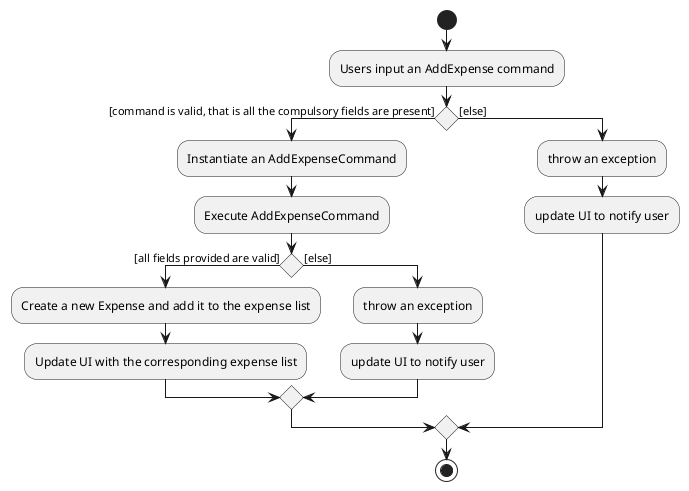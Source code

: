 @startuml
start
:Users input an AddExpense command;

'Since the beta syntax does not support placing the condition outside the
'diamond we place it as the true branch instead.

if () then ([command is valid, that is all the compulsory fields are present])
    :Instantiate an AddExpenseCommand;
    :Execute AddExpenseCommand;
        if () then ([all fields provided are valid])
            :Create a new Expense and add it to the expense list;
            :Update UI with the corresponding expense list;
        else ([else])
            :throw an exception;
            :update UI to notify user;
        endif
else ([else])
    :throw an exception;
    :update UI to notify user;
endif
stop
@enduml
